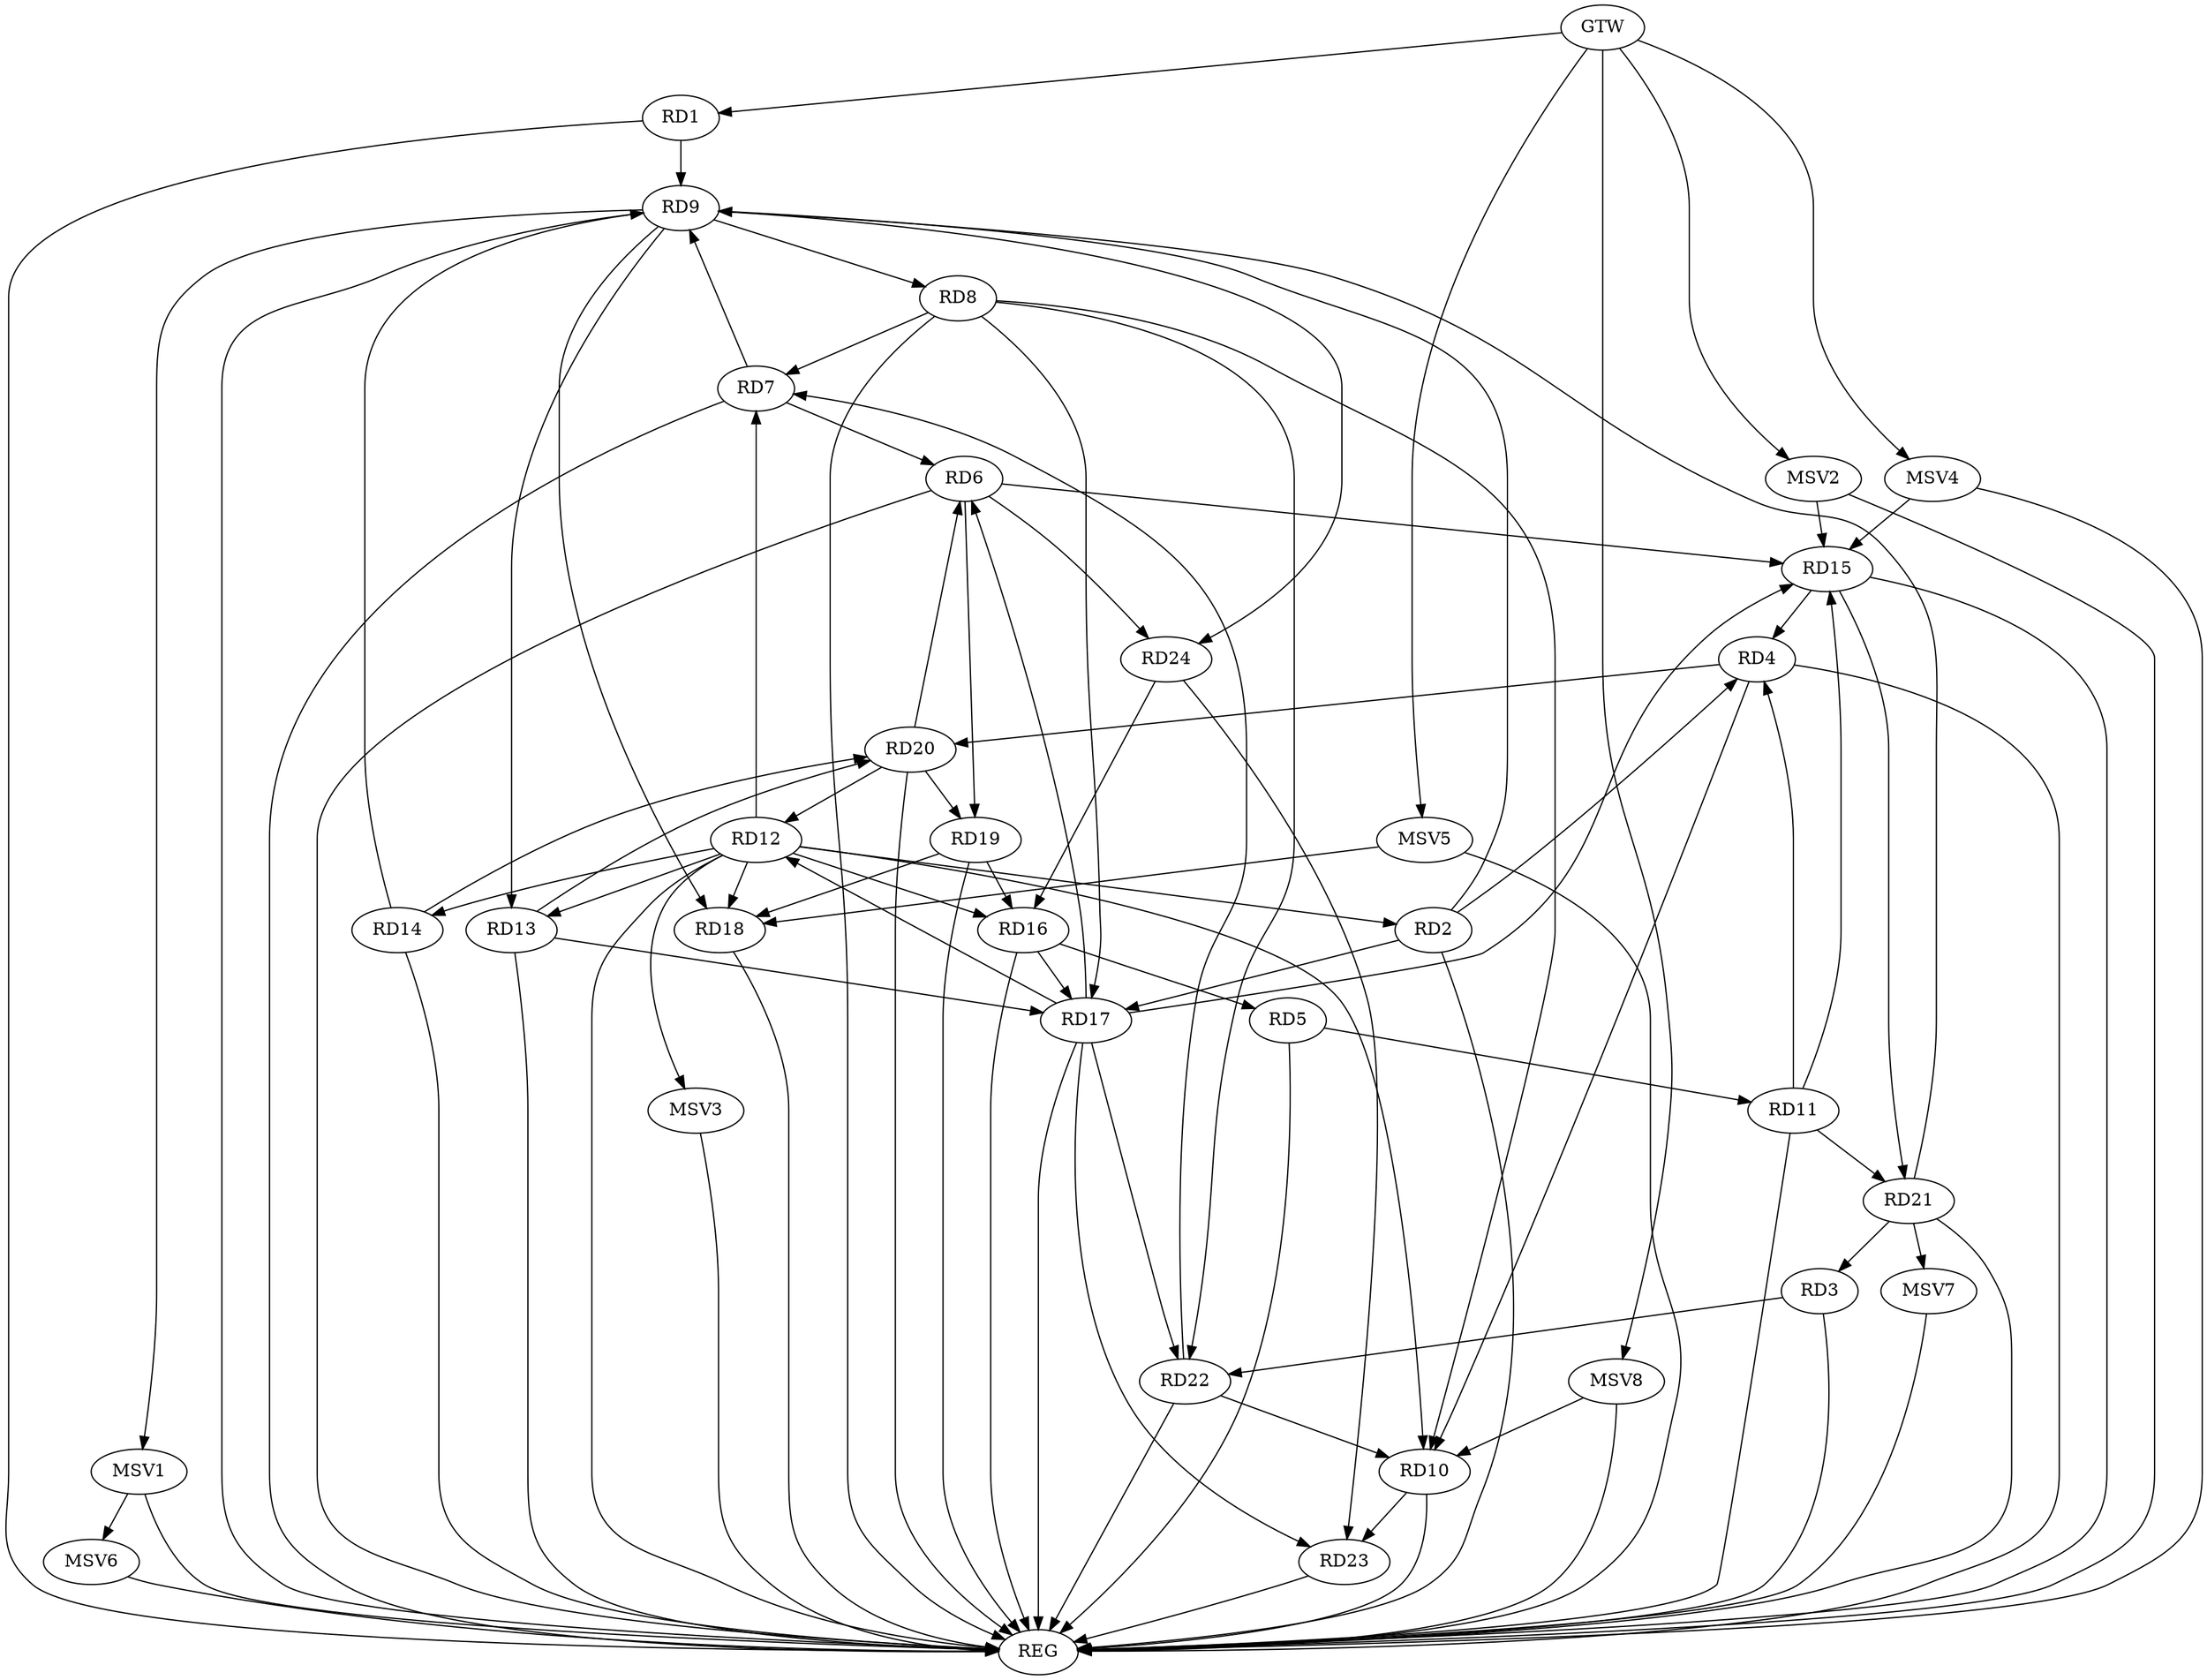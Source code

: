 strict digraph G {
  RD1 [ label="RD1" ];
  RD2 [ label="RD2" ];
  RD3 [ label="RD3" ];
  RD4 [ label="RD4" ];
  RD5 [ label="RD5" ];
  RD6 [ label="RD6" ];
  RD7 [ label="RD7" ];
  RD8 [ label="RD8" ];
  RD9 [ label="RD9" ];
  RD10 [ label="RD10" ];
  RD11 [ label="RD11" ];
  RD12 [ label="RD12" ];
  RD13 [ label="RD13" ];
  RD14 [ label="RD14" ];
  RD15 [ label="RD15" ];
  RD16 [ label="RD16" ];
  RD17 [ label="RD17" ];
  RD18 [ label="RD18" ];
  RD19 [ label="RD19" ];
  RD20 [ label="RD20" ];
  RD21 [ label="RD21" ];
  RD22 [ label="RD22" ];
  RD23 [ label="RD23" ];
  RD24 [ label="RD24" ];
  GTW [ label="GTW" ];
  REG [ label="REG" ];
  MSV1 [ label="MSV1" ];
  MSV2 [ label="MSV2" ];
  MSV3 [ label="MSV3" ];
  MSV4 [ label="MSV4" ];
  MSV5 [ label="MSV5" ];
  MSV6 [ label="MSV6" ];
  MSV7 [ label="MSV7" ];
  MSV8 [ label="MSV8" ];
  RD1 -> RD9;
  RD2 -> RD4;
  RD2 -> RD9;
  RD12 -> RD2;
  RD2 -> RD17;
  RD21 -> RD3;
  RD3 -> RD22;
  RD4 -> RD10;
  RD11 -> RD4;
  RD15 -> RD4;
  RD4 -> RD20;
  RD5 -> RD11;
  RD16 -> RD5;
  RD7 -> RD6;
  RD6 -> RD15;
  RD17 -> RD6;
  RD6 -> RD19;
  RD20 -> RD6;
  RD6 -> RD24;
  RD8 -> RD7;
  RD7 -> RD9;
  RD12 -> RD7;
  RD22 -> RD7;
  RD9 -> RD8;
  RD8 -> RD10;
  RD8 -> RD17;
  RD8 -> RD22;
  RD9 -> RD13;
  RD14 -> RD9;
  RD9 -> RD18;
  RD21 -> RD9;
  RD9 -> RD24;
  RD12 -> RD10;
  RD22 -> RD10;
  RD10 -> RD23;
  RD11 -> RD15;
  RD11 -> RD21;
  RD12 -> RD16;
  RD17 -> RD12;
  RD12 -> RD18;
  RD20 -> RD12;
  RD13 -> RD17;
  RD13 -> RD20;
  RD14 -> RD20;
  RD17 -> RD15;
  RD15 -> RD21;
  RD16 -> RD17;
  RD19 -> RD16;
  RD24 -> RD16;
  RD17 -> RD22;
  RD17 -> RD23;
  RD19 -> RD18;
  RD20 -> RD19;
  RD24 -> RD23;
  GTW -> RD1;
  RD1 -> REG;
  RD2 -> REG;
  RD3 -> REG;
  RD4 -> REG;
  RD5 -> REG;
  RD6 -> REG;
  RD7 -> REG;
  RD8 -> REG;
  RD9 -> REG;
  RD10 -> REG;
  RD11 -> REG;
  RD12 -> REG;
  RD13 -> REG;
  RD14 -> REG;
  RD15 -> REG;
  RD16 -> REG;
  RD17 -> REG;
  RD18 -> REG;
  RD19 -> REG;
  RD20 -> REG;
  RD21 -> REG;
  RD22 -> REG;
  RD23 -> REG;
  RD12 -> RD14;
  RD12 -> RD13;
  RD9 -> MSV1;
  MSV1 -> REG;
  MSV2 -> RD15;
  GTW -> MSV2;
  MSV2 -> REG;
  RD12 -> MSV3;
  MSV3 -> REG;
  MSV4 -> RD15;
  GTW -> MSV4;
  MSV4 -> REG;
  MSV5 -> RD18;
  GTW -> MSV5;
  MSV5 -> REG;
  MSV1 -> MSV6;
  MSV6 -> REG;
  RD21 -> MSV7;
  MSV7 -> REG;
  MSV8 -> RD10;
  GTW -> MSV8;
  MSV8 -> REG;
}
